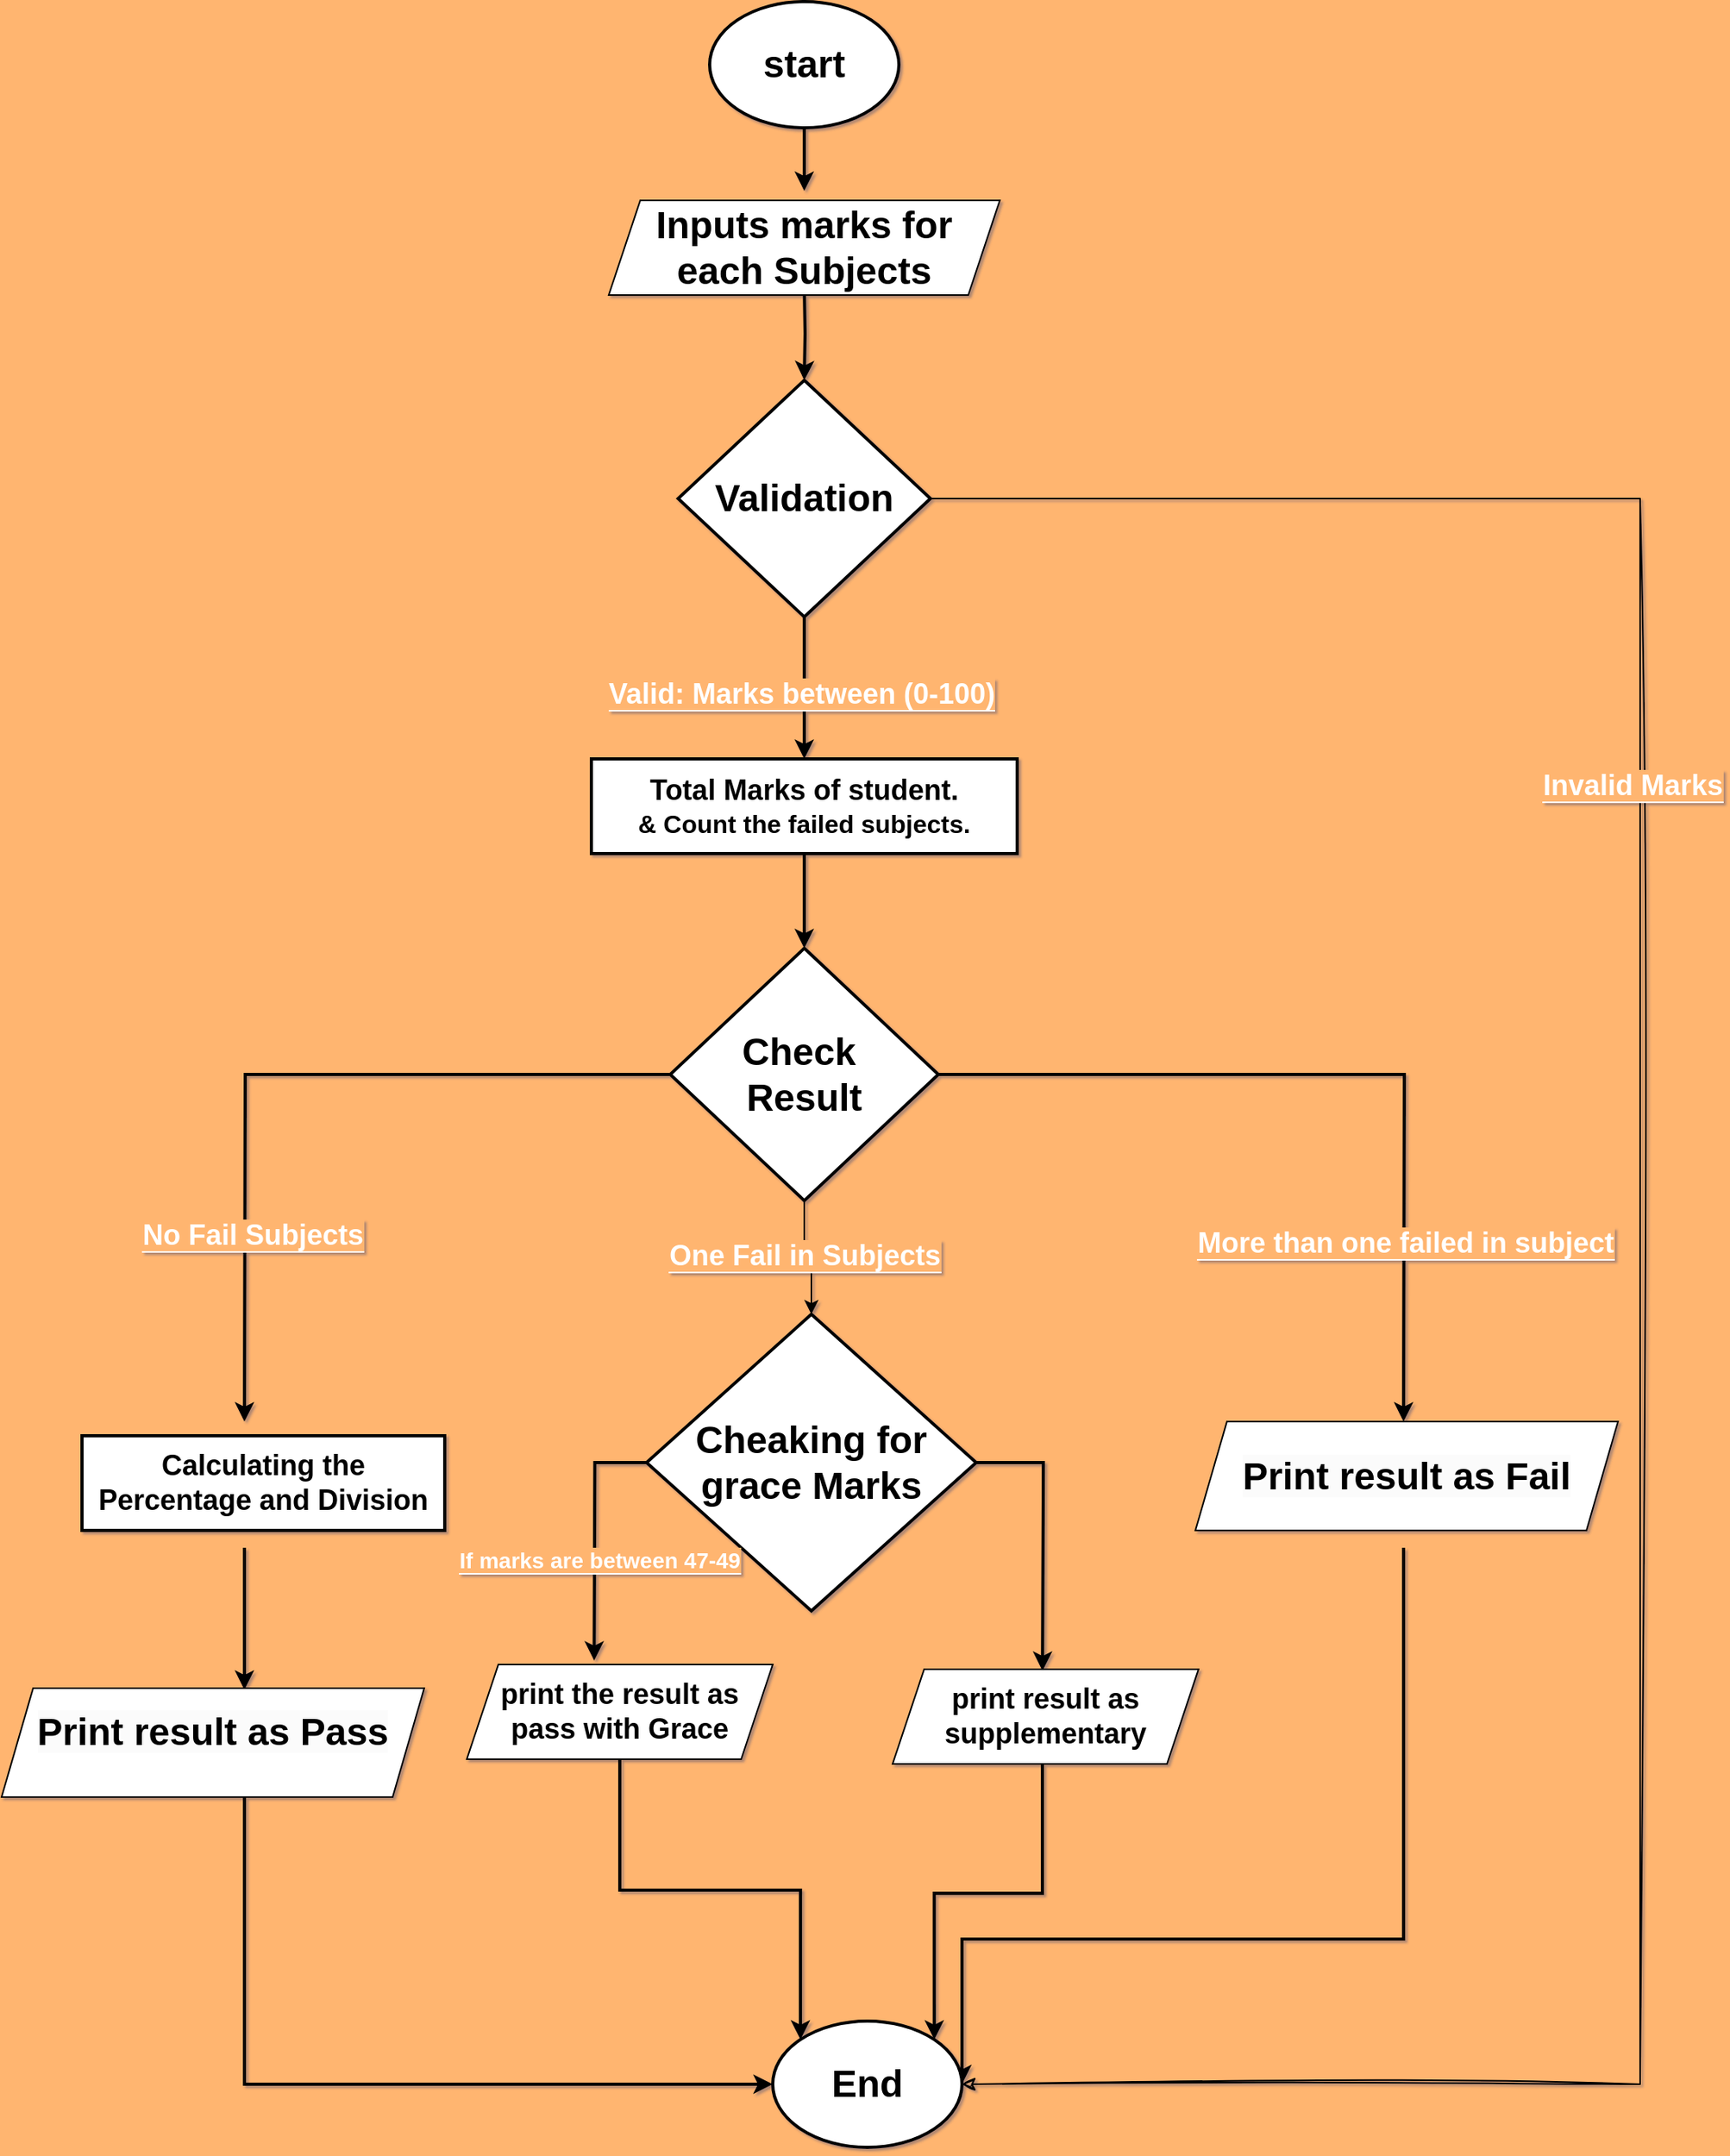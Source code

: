 <mxfile version="24.7.10">
  <diagram name="Page-1" id="3hVJhsVG7dCaKuXtZg8c">
    <mxGraphModel dx="1615" dy="803" grid="0" gridSize="10" guides="1" tooltips="1" connect="1" arrows="1" fold="1" page="1" pageScale="1" pageWidth="1400" pageHeight="850" background="#FFB570" math="0" shadow="1">
      <root>
        <mxCell id="0" />
        <mxCell id="1" parent="0" />
        <mxCell id="kr1hZEKx9nepapMAvcio-3" style="edgeStyle=orthogonalEdgeStyle;rounded=0;orthogonalLoop=1;jettySize=auto;html=1;exitX=0.5;exitY=1;exitDx=0;exitDy=0;entryX=0.5;entryY=0;entryDx=0;entryDy=0;strokeWidth=2;" edge="1" parent="1" source="kr1hZEKx9nepapMAvcio-1">
          <mxGeometry relative="1" as="geometry">
            <mxPoint x="660" y="160" as="targetPoint" />
          </mxGeometry>
        </mxCell>
        <mxCell id="kr1hZEKx9nepapMAvcio-1" value="&lt;font style=&quot;font-size: 24px;&quot;&gt;&lt;b&gt;start&lt;/b&gt;&lt;/font&gt;" style="ellipse;whiteSpace=wrap;html=1;strokeWidth=2;" vertex="1" parent="1">
          <mxGeometry x="600" y="40" width="120" height="80" as="geometry" />
        </mxCell>
        <mxCell id="kr1hZEKx9nepapMAvcio-5" style="edgeStyle=orthogonalEdgeStyle;rounded=0;orthogonalLoop=1;jettySize=auto;html=1;exitX=0.5;exitY=1;exitDx=0;exitDy=0;entryX=0.5;entryY=0;entryDx=0;entryDy=0;strokeWidth=2;" edge="1" parent="1" target="kr1hZEKx9nepapMAvcio-4">
          <mxGeometry relative="1" as="geometry">
            <mxPoint x="660" y="220" as="sourcePoint" />
          </mxGeometry>
        </mxCell>
        <mxCell id="kr1hZEKx9nepapMAvcio-8" style="edgeStyle=orthogonalEdgeStyle;rounded=0;orthogonalLoop=1;jettySize=auto;html=1;exitX=0.5;exitY=1;exitDx=0;exitDy=0;entryX=0.5;entryY=0;entryDx=0;entryDy=0;strokeWidth=2;" edge="1" parent="1" source="kr1hZEKx9nepapMAvcio-4" target="kr1hZEKx9nepapMAvcio-7">
          <mxGeometry relative="1" as="geometry" />
        </mxCell>
        <mxCell id="kr1hZEKx9nepapMAvcio-9" value="&lt;font color=&quot;#ffffff&quot; style=&quot;font-size: 18px; background-color: rgb(255, 181, 112);&quot;&gt;&lt;b&gt;Valid: Marks between (0-100)&lt;/b&gt;&lt;/font&gt;" style="edgeLabel;html=1;align=center;verticalAlign=middle;resizable=0;points=[];" vertex="1" connectable="0" parent="kr1hZEKx9nepapMAvcio-8">
          <mxGeometry x="0.084" y="-2" relative="1" as="geometry">
            <mxPoint as="offset" />
          </mxGeometry>
        </mxCell>
        <mxCell id="kr1hZEKx9nepapMAvcio-37" style="edgeStyle=orthogonalEdgeStyle;rounded=0;sketch=1;hachureGap=4;jiggle=2;curveFitting=1;orthogonalLoop=1;jettySize=auto;html=1;entryX=1;entryY=0.5;entryDx=0;entryDy=0;fontFamily=Architects Daughter;fontSource=https%3A%2F%2Ffonts.googleapis.com%2Fcss%3Ffamily%3DArchitects%2BDaughter;" edge="1" parent="1" source="kr1hZEKx9nepapMAvcio-4" target="kr1hZEKx9nepapMAvcio-27">
          <mxGeometry relative="1" as="geometry">
            <Array as="points">
              <mxPoint x="1190" y="355" />
              <mxPoint x="1190" y="1360" />
            </Array>
          </mxGeometry>
        </mxCell>
        <mxCell id="kr1hZEKx9nepapMAvcio-38" value="&lt;font color=&quot;#ffffff&quot; face=&quot;Helvetica&quot; style=&quot;font-size: 18px;&quot;&gt;&lt;b style=&quot;background-color: rgb(255, 181, 112);&quot;&gt;Invalid Marks&lt;/b&gt;&lt;/font&gt;" style="edgeLabel;html=1;align=center;verticalAlign=middle;resizable=0;points=[];sketch=1;hachureGap=4;jiggle=2;curveFitting=1;fontFamily=Architects Daughter;fontSource=https%3A%2F%2Ffonts.googleapis.com%2Fcss%3Ffamily%3DArchitects%2BDaughter;" vertex="1" connectable="0" parent="kr1hZEKx9nepapMAvcio-37">
          <mxGeometry x="-0.33" y="-5" relative="1" as="geometry">
            <mxPoint as="offset" />
          </mxGeometry>
        </mxCell>
        <mxCell id="kr1hZEKx9nepapMAvcio-4" value="&lt;font style=&quot;font-size: 24px;&quot;&gt;&lt;b&gt;Validation&lt;/b&gt;&lt;/font&gt;" style="rhombus;whiteSpace=wrap;html=1;strokeWidth=2;" vertex="1" parent="1">
          <mxGeometry x="580" y="280" width="160" height="150" as="geometry" />
        </mxCell>
        <mxCell id="kr1hZEKx9nepapMAvcio-11" style="edgeStyle=orthogonalEdgeStyle;rounded=0;orthogonalLoop=1;jettySize=auto;html=1;exitX=0.5;exitY=1;exitDx=0;exitDy=0;entryX=0.5;entryY=0;entryDx=0;entryDy=0;strokeWidth=2;" edge="1" parent="1" source="kr1hZEKx9nepapMAvcio-7" target="kr1hZEKx9nepapMAvcio-10">
          <mxGeometry relative="1" as="geometry" />
        </mxCell>
        <mxCell id="kr1hZEKx9nepapMAvcio-7" value="&lt;font style=&quot;font-size: 18px;&quot;&gt;&lt;b&gt;Total Marks of student.&lt;/b&gt;&lt;/font&gt;&lt;div&gt;&lt;font size=&quot;3&quot;&gt;&lt;b&gt;&amp;amp; Count the failed subjects.&lt;/b&gt;&lt;/font&gt;&lt;/div&gt;" style="rounded=0;whiteSpace=wrap;html=1;strokeWidth=2;" vertex="1" parent="1">
          <mxGeometry x="525" y="520" width="270" height="60" as="geometry" />
        </mxCell>
        <mxCell id="kr1hZEKx9nepapMAvcio-13" style="edgeStyle=orthogonalEdgeStyle;rounded=0;orthogonalLoop=1;jettySize=auto;html=1;exitX=0.5;exitY=1;exitDx=0;exitDy=0;entryX=0.5;entryY=0;entryDx=0;entryDy=0;" edge="1" parent="1" source="kr1hZEKx9nepapMAvcio-10" target="kr1hZEKx9nepapMAvcio-12">
          <mxGeometry relative="1" as="geometry" />
        </mxCell>
        <mxCell id="kr1hZEKx9nepapMAvcio-14" value="&lt;font color=&quot;#ffffff&quot; style=&quot;font-size: 18px; background-color: rgb(255, 181, 112);&quot;&gt;&lt;b&gt;One Fail in Subjects&lt;/b&gt;&lt;/font&gt;" style="edgeLabel;html=1;align=center;verticalAlign=middle;resizable=0;points=[];" vertex="1" connectable="0" parent="kr1hZEKx9nepapMAvcio-13">
          <mxGeometry x="-0.057" y="2" relative="1" as="geometry">
            <mxPoint y="1" as="offset" />
          </mxGeometry>
        </mxCell>
        <mxCell id="kr1hZEKx9nepapMAvcio-16" style="edgeStyle=orthogonalEdgeStyle;rounded=0;orthogonalLoop=1;jettySize=auto;html=1;entryX=0.5;entryY=0;entryDx=0;entryDy=0;strokeWidth=2;" edge="1" parent="1" source="kr1hZEKx9nepapMAvcio-10">
          <mxGeometry relative="1" as="geometry">
            <mxPoint x="305" y="940" as="targetPoint" />
          </mxGeometry>
        </mxCell>
        <mxCell id="kr1hZEKx9nepapMAvcio-19" value="&lt;font color=&quot;#ffffff&quot; style=&quot;font-size: 18px; background-color: rgb(255, 181, 112);&quot;&gt;&lt;b&gt;No Fail Subjects&lt;/b&gt;&lt;/font&gt;" style="edgeLabel;html=1;align=center;verticalAlign=middle;resizable=0;points=[];" vertex="1" connectable="0" parent="kr1hZEKx9nepapMAvcio-16">
          <mxGeometry x="0.516" y="4" relative="1" as="geometry">
            <mxPoint as="offset" />
          </mxGeometry>
        </mxCell>
        <mxCell id="kr1hZEKx9nepapMAvcio-18" style="edgeStyle=orthogonalEdgeStyle;rounded=0;orthogonalLoop=1;jettySize=auto;html=1;entryX=0.5;entryY=0;entryDx=0;entryDy=0;strokeWidth=2;" edge="1" parent="1" source="kr1hZEKx9nepapMAvcio-10">
          <mxGeometry relative="1" as="geometry">
            <mxPoint x="1040" y="940" as="targetPoint" />
          </mxGeometry>
        </mxCell>
        <mxCell id="kr1hZEKx9nepapMAvcio-20" value="&lt;font color=&quot;#ffffff&quot; style=&quot;font-size: 18px; background-color: rgb(255, 181, 112);&quot;&gt;&lt;b&gt;More than one failed in subject&lt;/b&gt;&lt;/font&gt;" style="edgeLabel;html=1;align=center;verticalAlign=middle;resizable=0;points=[];" vertex="1" connectable="0" parent="kr1hZEKx9nepapMAvcio-18">
          <mxGeometry x="0.556" relative="1" as="geometry">
            <mxPoint y="1" as="offset" />
          </mxGeometry>
        </mxCell>
        <mxCell id="kr1hZEKx9nepapMAvcio-10" value="&lt;font style=&quot;font-size: 24px;&quot;&gt;&lt;b&gt;Check&amp;nbsp;&lt;/b&gt;&lt;/font&gt;&lt;div&gt;&lt;font style=&quot;font-size: 24px;&quot;&gt;&lt;b&gt;Result&lt;/b&gt;&lt;/font&gt;&lt;/div&gt;" style="rhombus;whiteSpace=wrap;html=1;strokeWidth=2;" vertex="1" parent="1">
          <mxGeometry x="575" y="640" width="170" height="160" as="geometry" />
        </mxCell>
        <mxCell id="kr1hZEKx9nepapMAvcio-26" style="edgeStyle=orthogonalEdgeStyle;rounded=0;orthogonalLoop=1;jettySize=auto;html=1;exitX=1;exitY=0.5;exitDx=0;exitDy=0;strokeWidth=2;" edge="1" parent="1" source="kr1hZEKx9nepapMAvcio-12">
          <mxGeometry relative="1" as="geometry">
            <mxPoint x="811.067" y="1098" as="targetPoint" />
          </mxGeometry>
        </mxCell>
        <mxCell id="kr1hZEKx9nepapMAvcio-12" value="&lt;font style=&quot;font-size: 24px;&quot;&gt;&lt;b&gt;Cheaking for grace Marks&lt;/b&gt;&lt;/font&gt;" style="rhombus;whiteSpace=wrap;html=1;strokeWidth=2;" vertex="1" parent="1">
          <mxGeometry x="560" y="872" width="209" height="188" as="geometry" />
        </mxCell>
        <mxCell id="kr1hZEKx9nepapMAvcio-22" style="edgeStyle=orthogonalEdgeStyle;rounded=0;orthogonalLoop=1;jettySize=auto;html=1;exitX=0.5;exitY=1;exitDx=0;exitDy=0;entryX=0.5;entryY=0;entryDx=0;entryDy=0;strokeWidth=2;" edge="1" parent="1">
          <mxGeometry relative="1" as="geometry">
            <mxPoint x="305" y="1020" as="sourcePoint" />
            <mxPoint x="305" y="1110" as="targetPoint" />
          </mxGeometry>
        </mxCell>
        <mxCell id="kr1hZEKx9nepapMAvcio-31" style="edgeStyle=orthogonalEdgeStyle;rounded=0;orthogonalLoop=1;jettySize=auto;html=1;exitX=0.5;exitY=1;exitDx=0;exitDy=0;entryX=1;entryY=0.5;entryDx=0;entryDy=0;strokeWidth=2;" edge="1" parent="1" target="kr1hZEKx9nepapMAvcio-27">
          <mxGeometry relative="1" as="geometry">
            <mxPoint x="1040" y="1020" as="sourcePoint" />
            <Array as="points">
              <mxPoint x="1040" y="1268" />
              <mxPoint x="760" y="1268" />
            </Array>
          </mxGeometry>
        </mxCell>
        <mxCell id="kr1hZEKx9nepapMAvcio-28" style="edgeStyle=orthogonalEdgeStyle;rounded=0;orthogonalLoop=1;jettySize=auto;html=1;exitX=0.5;exitY=1;exitDx=0;exitDy=0;entryX=0;entryY=0.5;entryDx=0;entryDy=0;strokeWidth=2;" edge="1" parent="1" source="kr1hZEKx9nepapMAvcio-40" target="kr1hZEKx9nepapMAvcio-27">
          <mxGeometry relative="1" as="geometry">
            <mxPoint x="630" y="1430" as="targetPoint" />
            <mxPoint x="305" y="1170" as="sourcePoint" />
            <Array as="points">
              <mxPoint x="285" y="1171" />
              <mxPoint x="305" y="1171" />
              <mxPoint x="305" y="1360" />
            </Array>
          </mxGeometry>
        </mxCell>
        <mxCell id="kr1hZEKx9nepapMAvcio-29" style="edgeStyle=orthogonalEdgeStyle;rounded=0;orthogonalLoop=1;jettySize=auto;html=1;entryX=0;entryY=0;entryDx=0;entryDy=0;strokeWidth=2;" edge="1" parent="1" source="kr1hZEKx9nepapMAvcio-44" target="kr1hZEKx9nepapMAvcio-27">
          <mxGeometry relative="1" as="geometry">
            <mxPoint x="557.5" y="1170" as="sourcePoint" />
          </mxGeometry>
        </mxCell>
        <mxCell id="kr1hZEKx9nepapMAvcio-33" style="edgeStyle=orthogonalEdgeStyle;rounded=0;orthogonalLoop=1;jettySize=auto;html=1;exitX=0.573;exitY=0.944;exitDx=0;exitDy=0;entryX=1;entryY=0;entryDx=0;entryDy=0;strokeWidth=2;exitPerimeter=0;" edge="1" parent="1" source="kr1hZEKx9nepapMAvcio-43" target="kr1hZEKx9nepapMAvcio-27">
          <mxGeometry relative="1" as="geometry">
            <mxPoint x="811" y="1170" as="sourcePoint" />
            <Array as="points">
              <mxPoint x="811" y="1155" />
              <mxPoint x="811" y="1239" />
              <mxPoint x="742" y="1239" />
            </Array>
          </mxGeometry>
        </mxCell>
        <mxCell id="kr1hZEKx9nepapMAvcio-25" style="edgeStyle=orthogonalEdgeStyle;rounded=0;orthogonalLoop=1;jettySize=auto;html=1;exitX=0;exitY=0.5;exitDx=0;exitDy=0;entryX=0.339;entryY=-0.047;entryDx=0;entryDy=0;entryPerimeter=0;strokeWidth=2;" edge="1" parent="1" source="kr1hZEKx9nepapMAvcio-12">
          <mxGeometry relative="1" as="geometry">
            <mxPoint x="526.749" y="1091.475" as="targetPoint" />
          </mxGeometry>
        </mxCell>
        <mxCell id="kr1hZEKx9nepapMAvcio-46" value="&lt;font color=&quot;#ffffff&quot; style=&quot;font-size: 14px; background-color: rgb(255, 181, 112);&quot;&gt;&lt;b&gt;If marks are between 47-49&lt;/b&gt;&lt;/font&gt;" style="edgeLabel;html=1;align=center;verticalAlign=middle;resizable=0;points=[];" vertex="1" connectable="0" parent="kr1hZEKx9nepapMAvcio-25">
          <mxGeometry x="0.188" y="3" relative="1" as="geometry">
            <mxPoint y="1" as="offset" />
          </mxGeometry>
        </mxCell>
        <mxCell id="kr1hZEKx9nepapMAvcio-27" value="&lt;font style=&quot;font-size: 24px;&quot;&gt;&lt;b&gt;End&lt;/b&gt;&lt;/font&gt;" style="ellipse;whiteSpace=wrap;html=1;strokeWidth=2;" vertex="1" parent="1">
          <mxGeometry x="640" y="1320" width="120" height="80" as="geometry" />
        </mxCell>
        <mxCell id="kr1hZEKx9nepapMAvcio-40" value="&#xa;&lt;b style=&quot;forced-color-adjust: none; color: rgb(0, 0, 0); font-family: Helvetica; font-size: 24px; font-style: normal; font-variant-ligatures: normal; font-variant-caps: normal; letter-spacing: normal; orphans: 2; text-align: center; text-indent: 0px; text-transform: none; widows: 2; word-spacing: 0px; -webkit-text-stroke-width: 0px; white-space: normal; background-color: rgb(251, 251, 251); text-decoration-thickness: initial; text-decoration-style: initial; text-decoration-color: initial;&quot;&gt;Print result as Pass&lt;/b&gt;&#xa;&#xa;" style="shape=parallelogram;perimeter=parallelogramPerimeter;whiteSpace=wrap;html=1;fixedSize=1;" vertex="1" parent="1">
          <mxGeometry x="151" y="1109" width="268" height="69" as="geometry" />
        </mxCell>
        <mxCell id="kr1hZEKx9nepapMAvcio-41" value="&lt;br&gt;&lt;b style=&quot;forced-color-adjust: none; color: rgb(0, 0, 0); font-family: Helvetica; font-size: 24px; font-style: normal; font-variant-ligatures: normal; font-variant-caps: normal; letter-spacing: normal; orphans: 2; text-align: center; text-indent: 0px; text-transform: none; widows: 2; word-spacing: 0px; -webkit-text-stroke-width: 0px; white-space: normal; background-color: rgb(251, 251, 251); text-decoration-thickness: initial; text-decoration-style: initial; text-decoration-color: initial;&quot;&gt;Print result as Fail&lt;/b&gt;&lt;div&gt;&lt;br/&gt;&lt;/div&gt;" style="shape=parallelogram;perimeter=parallelogramPerimeter;whiteSpace=wrap;html=1;fixedSize=1;" vertex="1" parent="1">
          <mxGeometry x="908" y="940" width="268" height="69" as="geometry" />
        </mxCell>
        <mxCell id="kr1hZEKx9nepapMAvcio-42" value="&lt;b style=&quot;font-size: 24px;&quot;&gt;Inputs marks for each Subjects&lt;/b&gt;" style="shape=parallelogram;perimeter=parallelogramPerimeter;whiteSpace=wrap;html=1;fixedSize=1;" vertex="1" parent="1">
          <mxGeometry x="536" y="166" width="248" height="60" as="geometry" />
        </mxCell>
        <mxCell id="kr1hZEKx9nepapMAvcio-43" value="&lt;b style=&quot;font-size: 18px;&quot;&gt;print result as supplementary&lt;/b&gt;" style="shape=parallelogram;perimeter=parallelogramPerimeter;whiteSpace=wrap;html=1;fixedSize=1;" vertex="1" parent="1">
          <mxGeometry x="716" y="1097" width="194" height="60" as="geometry" />
        </mxCell>
        <mxCell id="kr1hZEKx9nepapMAvcio-44" value="&lt;b style=&quot;font-size: 18px;&quot;&gt;print the result as pass with Grace&lt;/b&gt;" style="shape=parallelogram;perimeter=parallelogramPerimeter;whiteSpace=wrap;html=1;fixedSize=1;" vertex="1" parent="1">
          <mxGeometry x="446" y="1094" width="194" height="60" as="geometry" />
        </mxCell>
        <mxCell id="kr1hZEKx9nepapMAvcio-45" value="&lt;font style=&quot;font-size: 18px;&quot;&gt;&lt;b&gt;Calculating the Percentage and Division&lt;/b&gt;&lt;/font&gt;" style="rounded=0;whiteSpace=wrap;html=1;strokeWidth=2;" vertex="1" parent="1">
          <mxGeometry x="202" y="949" width="230" height="60" as="geometry" />
        </mxCell>
      </root>
    </mxGraphModel>
  </diagram>
</mxfile>
